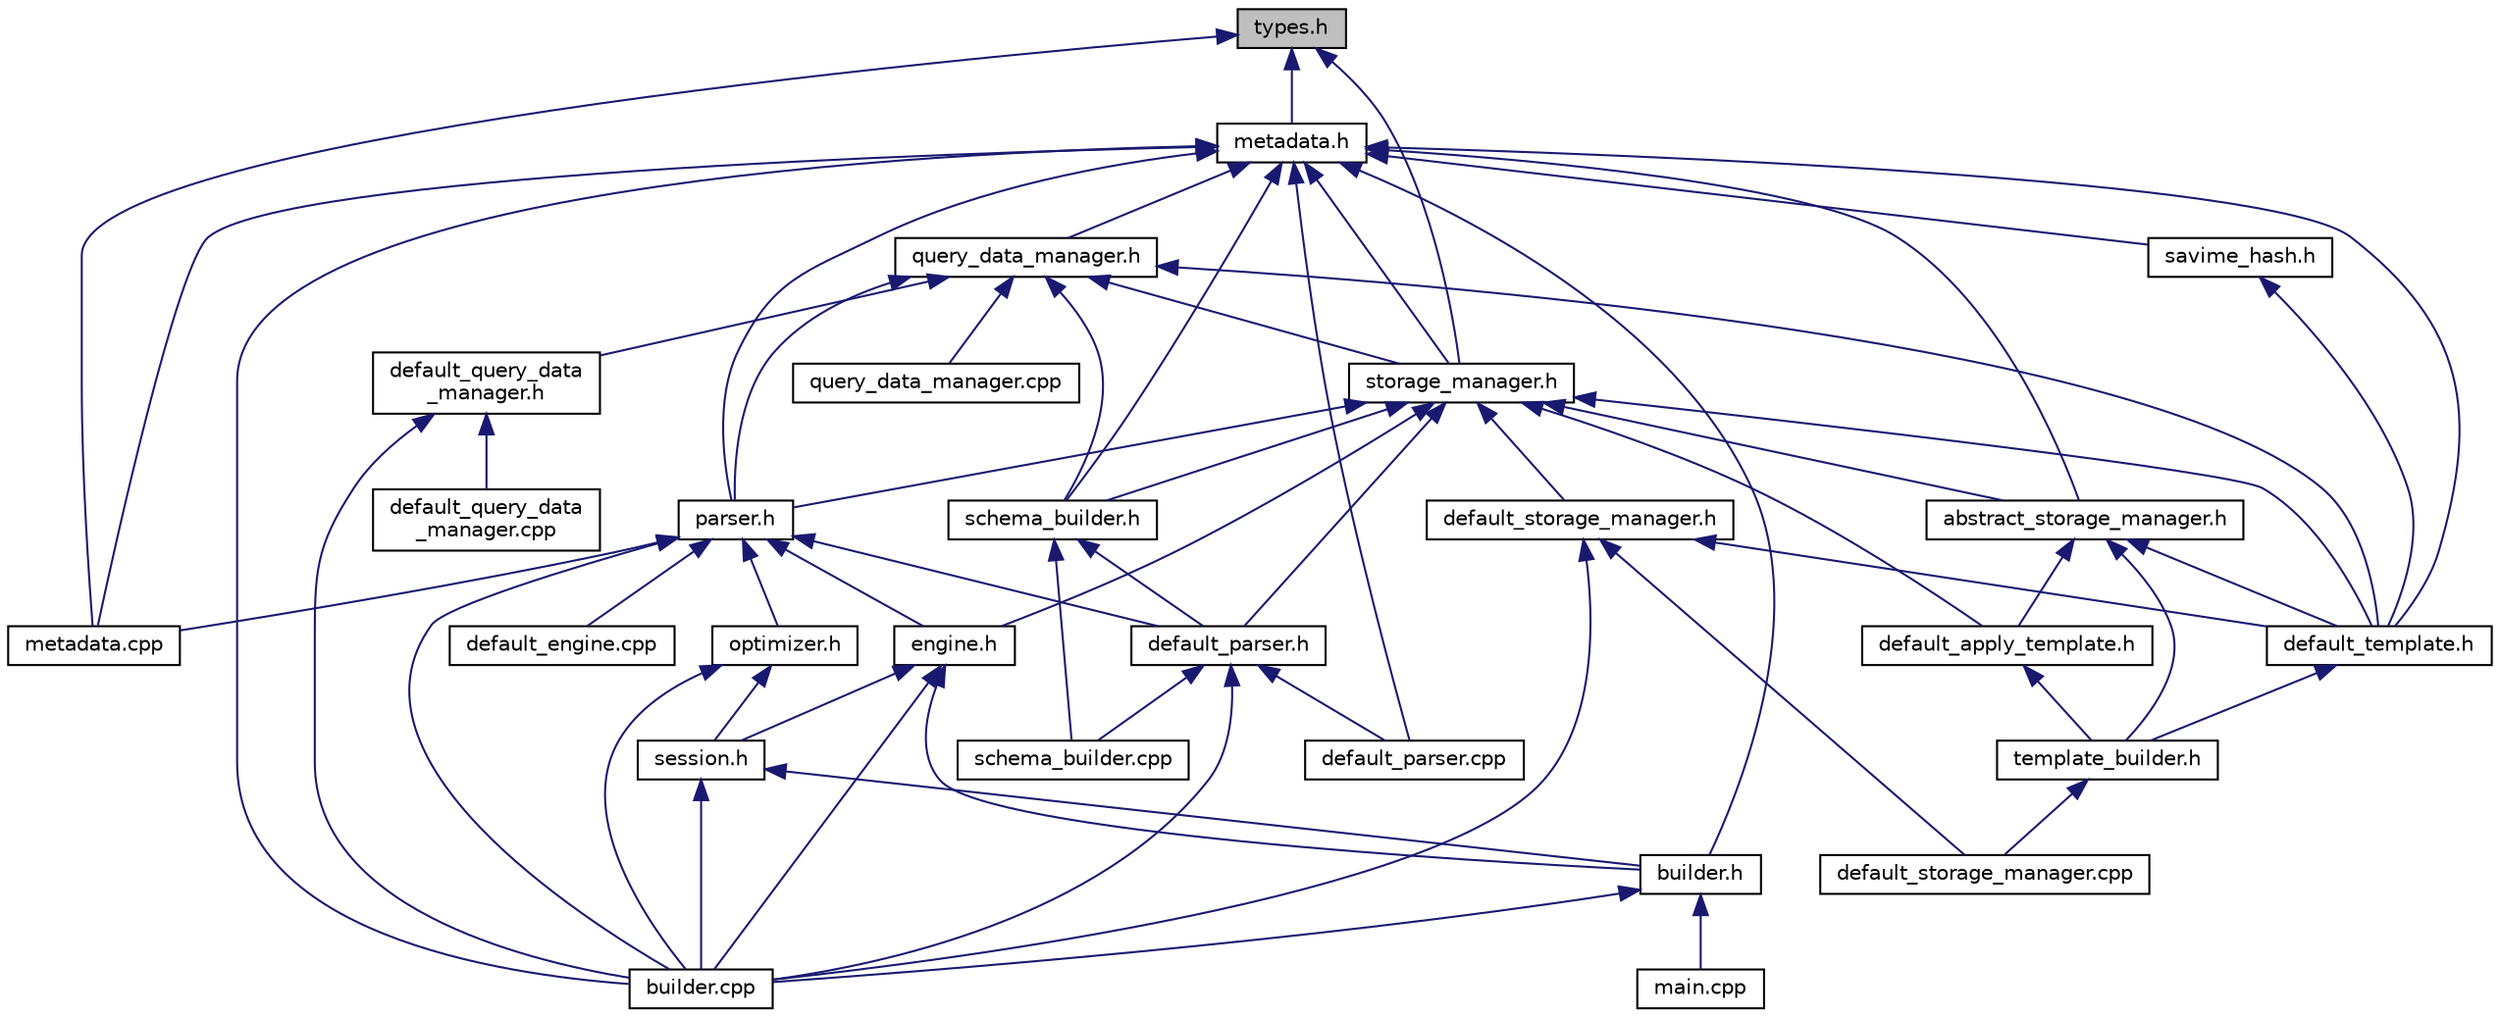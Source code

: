 digraph "types.h"
{
  edge [fontname="Helvetica",fontsize="10",labelfontname="Helvetica",labelfontsize="10"];
  node [fontname="Helvetica",fontsize="10",shape=record];
  Node23 [label="types.h",height=0.2,width=0.4,color="black", fillcolor="grey75", style="filled", fontcolor="black"];
  Node23 -> Node24 [dir="back",color="midnightblue",fontsize="10",style="solid",fontname="Helvetica"];
  Node24 [label="metadata.h",height=0.2,width=0.4,color="black", fillcolor="white", style="filled",URL="$metadata_8h.html"];
  Node24 -> Node25 [dir="back",color="midnightblue",fontsize="10",style="solid",fontname="Helvetica"];
  Node25 [label="builder.h",height=0.2,width=0.4,color="black", fillcolor="white", style="filled",URL="$builder_8h.html"];
  Node25 -> Node26 [dir="back",color="midnightblue",fontsize="10",style="solid",fontname="Helvetica"];
  Node26 [label="builder.cpp",height=0.2,width=0.4,color="black", fillcolor="white", style="filled",URL="$builder_8cpp.html"];
  Node25 -> Node27 [dir="back",color="midnightblue",fontsize="10",style="solid",fontname="Helvetica"];
  Node27 [label="main.cpp",height=0.2,width=0.4,color="black", fillcolor="white", style="filled",URL="$main_8cpp.html"];
  Node24 -> Node28 [dir="back",color="midnightblue",fontsize="10",style="solid",fontname="Helvetica"];
  Node28 [label="parser.h",height=0.2,width=0.4,color="black", fillcolor="white", style="filled",URL="$parser_8h.html"];
  Node28 -> Node29 [dir="back",color="midnightblue",fontsize="10",style="solid",fontname="Helvetica"];
  Node29 [label="engine.h",height=0.2,width=0.4,color="black", fillcolor="white", style="filled",URL="$engine_8h.html"];
  Node29 -> Node25 [dir="back",color="midnightblue",fontsize="10",style="solid",fontname="Helvetica"];
  Node29 -> Node30 [dir="back",color="midnightblue",fontsize="10",style="solid",fontname="Helvetica"];
  Node30 [label="session.h",height=0.2,width=0.4,color="black", fillcolor="white", style="filled",URL="$session_8h.html"];
  Node30 -> Node25 [dir="back",color="midnightblue",fontsize="10",style="solid",fontname="Helvetica"];
  Node30 -> Node26 [dir="back",color="midnightblue",fontsize="10",style="solid",fontname="Helvetica"];
  Node29 -> Node26 [dir="back",color="midnightblue",fontsize="10",style="solid",fontname="Helvetica"];
  Node28 -> Node31 [dir="back",color="midnightblue",fontsize="10",style="solid",fontname="Helvetica"];
  Node31 [label="optimizer.h",height=0.2,width=0.4,color="black", fillcolor="white", style="filled",URL="$optimizer_8h.html"];
  Node31 -> Node30 [dir="back",color="midnightblue",fontsize="10",style="solid",fontname="Helvetica"];
  Node31 -> Node26 [dir="back",color="midnightblue",fontsize="10",style="solid",fontname="Helvetica"];
  Node28 -> Node26 [dir="back",color="midnightblue",fontsize="10",style="solid",fontname="Helvetica"];
  Node28 -> Node32 [dir="back",color="midnightblue",fontsize="10",style="solid",fontname="Helvetica"];
  Node32 [label="default_parser.h",height=0.2,width=0.4,color="black", fillcolor="white", style="filled",URL="$default__parser_8h.html"];
  Node32 -> Node26 [dir="back",color="midnightblue",fontsize="10",style="solid",fontname="Helvetica"];
  Node32 -> Node33 [dir="back",color="midnightblue",fontsize="10",style="solid",fontname="Helvetica"];
  Node33 [label="default_parser.cpp",height=0.2,width=0.4,color="black", fillcolor="white", style="filled",URL="$default__parser_8cpp.html"];
  Node32 -> Node34 [dir="back",color="midnightblue",fontsize="10",style="solid",fontname="Helvetica"];
  Node34 [label="schema_builder.cpp",height=0.2,width=0.4,color="black", fillcolor="white", style="filled",URL="$schema__builder_8cpp.html"];
  Node28 -> Node35 [dir="back",color="midnightblue",fontsize="10",style="solid",fontname="Helvetica"];
  Node35 [label="metadata.cpp",height=0.2,width=0.4,color="black", fillcolor="white", style="filled",URL="$metadata_8cpp.html"];
  Node28 -> Node36 [dir="back",color="midnightblue",fontsize="10",style="solid",fontname="Helvetica"];
  Node36 [label="default_engine.cpp",height=0.2,width=0.4,color="black", fillcolor="white", style="filled",URL="$default__engine_8cpp.html"];
  Node24 -> Node37 [dir="back",color="midnightblue",fontsize="10",style="solid",fontname="Helvetica"];
  Node37 [label="storage_manager.h",height=0.2,width=0.4,color="black", fillcolor="white", style="filled",URL="$storage__manager_8h.html"];
  Node37 -> Node28 [dir="back",color="midnightblue",fontsize="10",style="solid",fontname="Helvetica"];
  Node37 -> Node29 [dir="back",color="midnightblue",fontsize="10",style="solid",fontname="Helvetica"];
  Node37 -> Node38 [dir="back",color="midnightblue",fontsize="10",style="solid",fontname="Helvetica"];
  Node38 [label="schema_builder.h",height=0.2,width=0.4,color="black", fillcolor="white", style="filled",URL="$schema__builder_8h.html"];
  Node38 -> Node32 [dir="back",color="midnightblue",fontsize="10",style="solid",fontname="Helvetica"];
  Node38 -> Node34 [dir="back",color="midnightblue",fontsize="10",style="solid",fontname="Helvetica"];
  Node37 -> Node32 [dir="back",color="midnightblue",fontsize="10",style="solid",fontname="Helvetica"];
  Node37 -> Node39 [dir="back",color="midnightblue",fontsize="10",style="solid",fontname="Helvetica"];
  Node39 [label="default_storage_manager.h",height=0.2,width=0.4,color="black", fillcolor="white", style="filled",URL="$default__storage__manager_8h.html"];
  Node39 -> Node26 [dir="back",color="midnightblue",fontsize="10",style="solid",fontname="Helvetica"];
  Node39 -> Node40 [dir="back",color="midnightblue",fontsize="10",style="solid",fontname="Helvetica"];
  Node40 [label="default_template.h",height=0.2,width=0.4,color="black", fillcolor="white", style="filled",URL="$default__template_8h.html"];
  Node40 -> Node41 [dir="back",color="midnightblue",fontsize="10",style="solid",fontname="Helvetica"];
  Node41 [label="template_builder.h",height=0.2,width=0.4,color="black", fillcolor="white", style="filled",URL="$template__builder_8h.html"];
  Node41 -> Node42 [dir="back",color="midnightblue",fontsize="10",style="solid",fontname="Helvetica"];
  Node42 [label="default_storage_manager.cpp",height=0.2,width=0.4,color="black", fillcolor="white", style="filled",URL="$default__storage__manager_8cpp.html"];
  Node39 -> Node42 [dir="back",color="midnightblue",fontsize="10",style="solid",fontname="Helvetica"];
  Node37 -> Node43 [dir="back",color="midnightblue",fontsize="10",style="solid",fontname="Helvetica"];
  Node43 [label="abstract_storage_manager.h",height=0.2,width=0.4,color="black", fillcolor="white", style="filled",URL="$abstract__storage__manager_8h.html"];
  Node43 -> Node44 [dir="back",color="midnightblue",fontsize="10",style="solid",fontname="Helvetica"];
  Node44 [label="default_apply_template.h",height=0.2,width=0.4,color="black", fillcolor="white", style="filled",URL="$default__apply__template_8h.html"];
  Node44 -> Node41 [dir="back",color="midnightblue",fontsize="10",style="solid",fontname="Helvetica"];
  Node43 -> Node40 [dir="back",color="midnightblue",fontsize="10",style="solid",fontname="Helvetica"];
  Node43 -> Node41 [dir="back",color="midnightblue",fontsize="10",style="solid",fontname="Helvetica"];
  Node37 -> Node44 [dir="back",color="midnightblue",fontsize="10",style="solid",fontname="Helvetica"];
  Node37 -> Node40 [dir="back",color="midnightblue",fontsize="10",style="solid",fontname="Helvetica"];
  Node24 -> Node45 [dir="back",color="midnightblue",fontsize="10",style="solid",fontname="Helvetica"];
  Node45 [label="query_data_manager.h",height=0.2,width=0.4,color="black", fillcolor="white", style="filled",URL="$query__data__manager_8h.html"];
  Node45 -> Node37 [dir="back",color="midnightblue",fontsize="10",style="solid",fontname="Helvetica"];
  Node45 -> Node28 [dir="back",color="midnightblue",fontsize="10",style="solid",fontname="Helvetica"];
  Node45 -> Node38 [dir="back",color="midnightblue",fontsize="10",style="solid",fontname="Helvetica"];
  Node45 -> Node46 [dir="back",color="midnightblue",fontsize="10",style="solid",fontname="Helvetica"];
  Node46 [label="default_query_data\l_manager.h",height=0.2,width=0.4,color="black", fillcolor="white", style="filled",URL="$default__query__data__manager_8h.html"];
  Node46 -> Node26 [dir="back",color="midnightblue",fontsize="10",style="solid",fontname="Helvetica"];
  Node46 -> Node47 [dir="back",color="midnightblue",fontsize="10",style="solid",fontname="Helvetica"];
  Node47 [label="default_query_data\l_manager.cpp",height=0.2,width=0.4,color="black", fillcolor="white", style="filled",URL="$default__query__data__manager_8cpp.html"];
  Node45 -> Node48 [dir="back",color="midnightblue",fontsize="10",style="solid",fontname="Helvetica"];
  Node48 [label="query_data_manager.cpp",height=0.2,width=0.4,color="black", fillcolor="white", style="filled",URL="$query__data__manager_8cpp.html"];
  Node45 -> Node40 [dir="back",color="midnightblue",fontsize="10",style="solid",fontname="Helvetica"];
  Node24 -> Node26 [dir="back",color="midnightblue",fontsize="10",style="solid",fontname="Helvetica"];
  Node24 -> Node38 [dir="back",color="midnightblue",fontsize="10",style="solid",fontname="Helvetica"];
  Node24 -> Node35 [dir="back",color="midnightblue",fontsize="10",style="solid",fontname="Helvetica"];
  Node24 -> Node43 [dir="back",color="midnightblue",fontsize="10",style="solid",fontname="Helvetica"];
  Node24 -> Node49 [dir="back",color="midnightblue",fontsize="10",style="solid",fontname="Helvetica"];
  Node49 [label="savime_hash.h",height=0.2,width=0.4,color="black", fillcolor="white", style="filled",URL="$savime__hash_8h.html"];
  Node49 -> Node40 [dir="back",color="midnightblue",fontsize="10",style="solid",fontname="Helvetica"];
  Node24 -> Node33 [dir="back",color="midnightblue",fontsize="10",style="solid",fontname="Helvetica"];
  Node24 -> Node40 [dir="back",color="midnightblue",fontsize="10",style="solid",fontname="Helvetica"];
  Node23 -> Node37 [dir="back",color="midnightblue",fontsize="10",style="solid",fontname="Helvetica"];
  Node23 -> Node35 [dir="back",color="midnightblue",fontsize="10",style="solid",fontname="Helvetica"];
}
